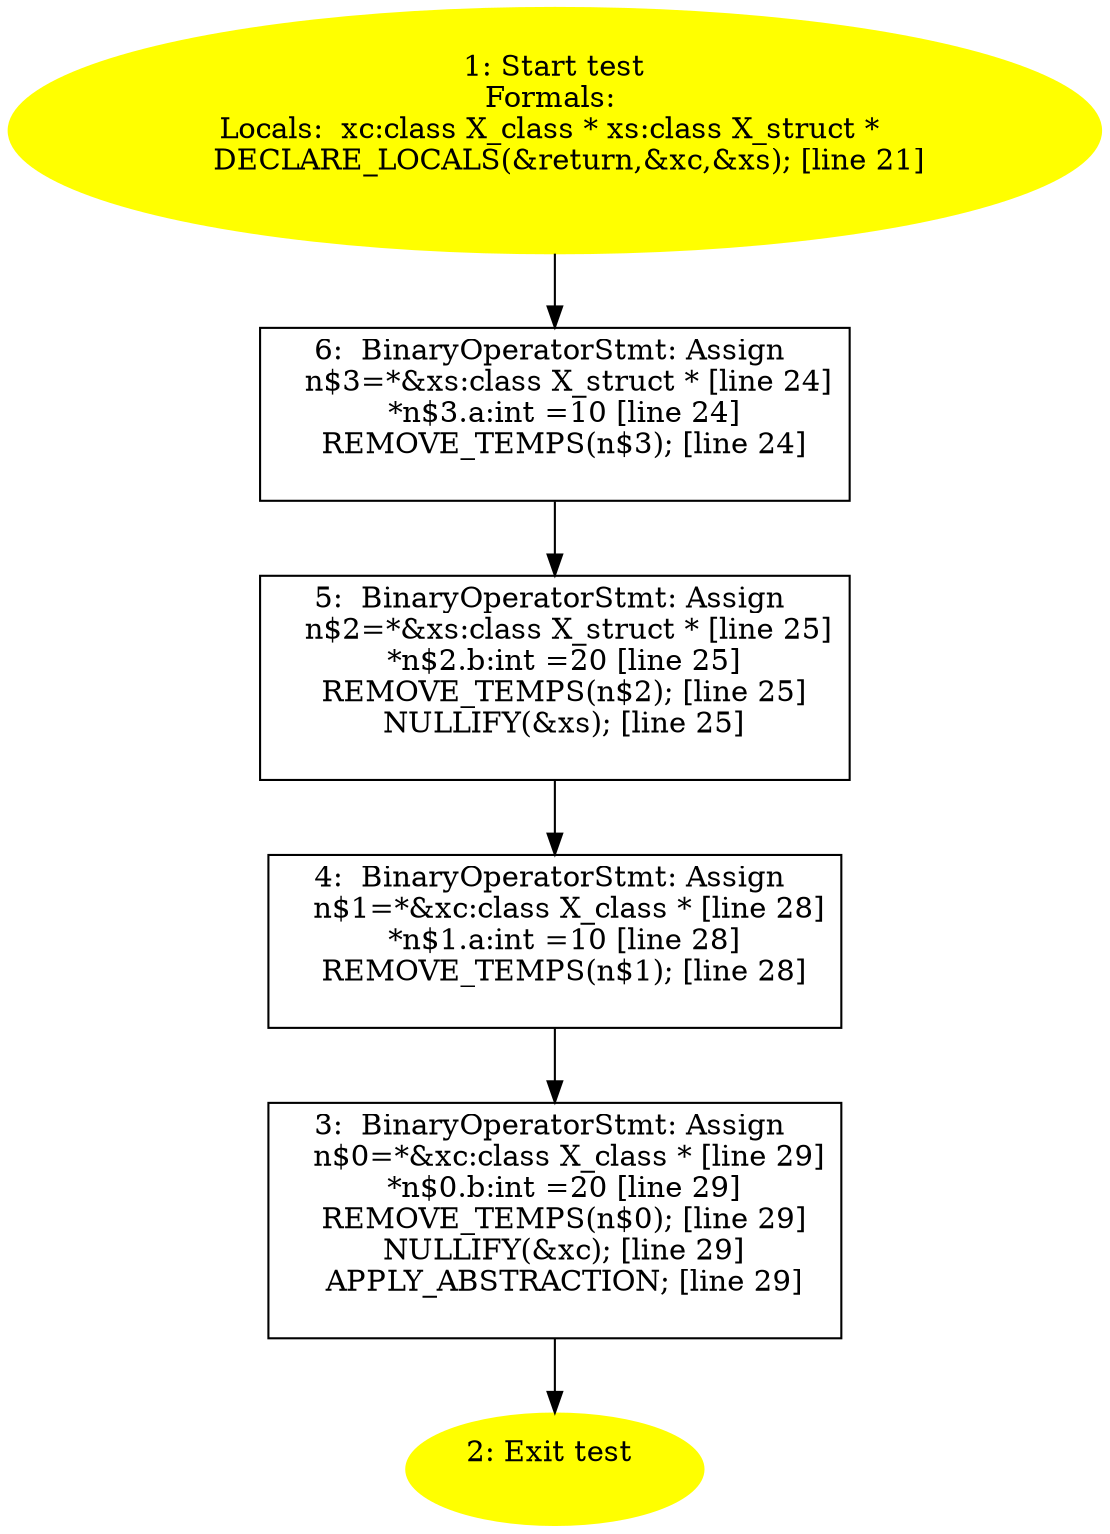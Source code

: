 /* @generated */
digraph iCFG {
6 [label="6:  BinaryOperatorStmt: Assign \n   n$3=*&xs:class X_struct * [line 24]\n  *n$3.a:int =10 [line 24]\n  REMOVE_TEMPS(n$3); [line 24]\n " shape="box"]
	

	 6 -> 5 ;
5 [label="5:  BinaryOperatorStmt: Assign \n   n$2=*&xs:class X_struct * [line 25]\n  *n$2.b:int =20 [line 25]\n  REMOVE_TEMPS(n$2); [line 25]\n  NULLIFY(&xs); [line 25]\n " shape="box"]
	

	 5 -> 4 ;
4 [label="4:  BinaryOperatorStmt: Assign \n   n$1=*&xc:class X_class * [line 28]\n  *n$1.a:int =10 [line 28]\n  REMOVE_TEMPS(n$1); [line 28]\n " shape="box"]
	

	 4 -> 3 ;
3 [label="3:  BinaryOperatorStmt: Assign \n   n$0=*&xc:class X_class * [line 29]\n  *n$0.b:int =20 [line 29]\n  REMOVE_TEMPS(n$0); [line 29]\n  NULLIFY(&xc); [line 29]\n  APPLY_ABSTRACTION; [line 29]\n " shape="box"]
	

	 3 -> 2 ;
2 [label="2: Exit test \n  " color=yellow style=filled]
	

1 [label="1: Start test\nFormals: \nLocals:  xc:class X_class * xs:class X_struct * \n   DECLARE_LOCALS(&return,&xc,&xs); [line 21]\n " color=yellow style=filled]
	

	 1 -> 6 ;
}
